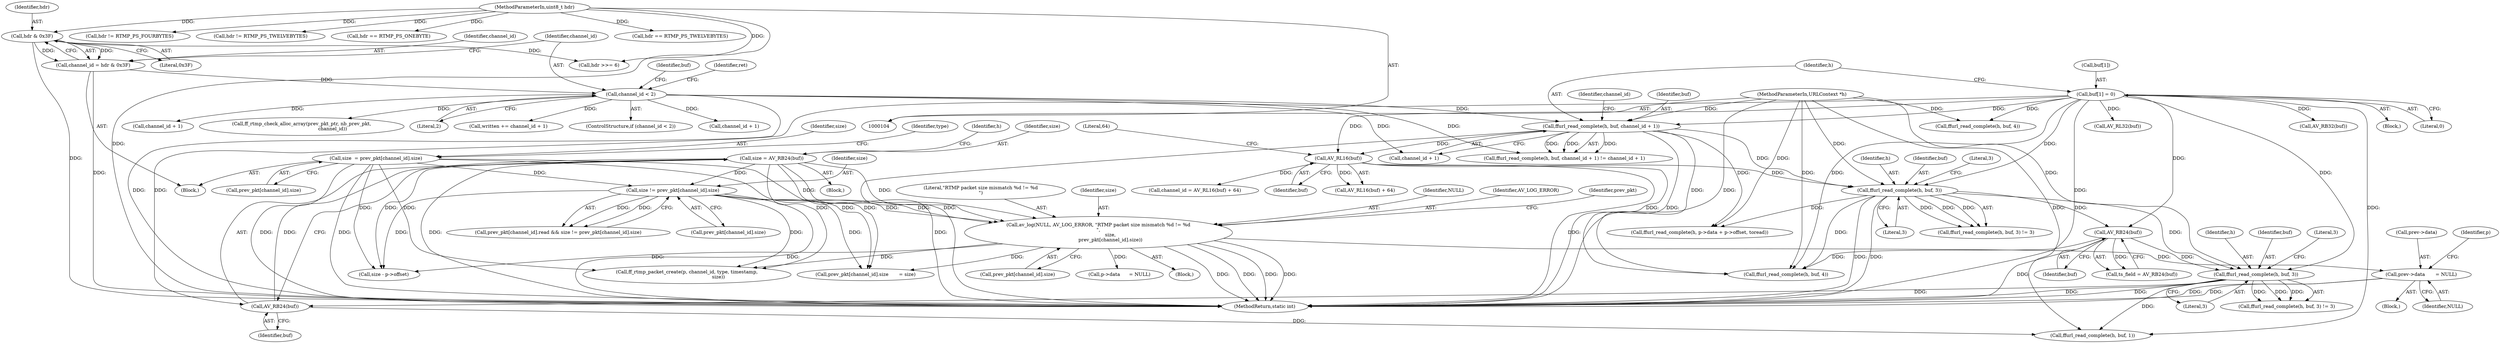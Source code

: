 digraph "0_FFmpeg_7d57ca4d9a75562fa32e40766211de150f8b3ee7@pointer" {
"1000493" [label="(Call,prev->data       = NULL)"];
"1000352" [label="(Call,av_log(NULL, AV_LOG_ERROR, \"RTMP packet size mismatch %d != %d\n\",\n                size,\n                prev_pkt[channel_id].size))"];
"1000259" [label="(Call,size = AV_RB24(buf))"];
"1000261" [label="(Call,AV_RB24(buf))"];
"1000141" [label="(Call,buf[1] = 0)"];
"1000248" [label="(Call,ffurl_read_complete(h, buf, 3))"];
"1000226" [label="(Call,ffurl_read_complete(h, buf, 3))"];
"1000148" [label="(Call,ffurl_read_complete(h, buf, channel_id + 1))"];
"1000105" [label="(MethodParameterIn,URLContext *h)"];
"1000137" [label="(Call,channel_id < 2)"];
"1000131" [label="(Call,channel_id = hdr & 0x3F)"];
"1000133" [label="(Call,hdr & 0x3F)"];
"1000110" [label="(MethodParameterIn,uint8_t hdr)"];
"1000168" [label="(Call,AV_RL16(buf))"];
"1000239" [label="(Call,AV_RB24(buf))"];
"1000186" [label="(Call,size  = prev_pkt[channel_id].size)"];
"1000344" [label="(Call,size != prev_pkt[channel_id].size)"];
"1000353" [label="(Identifier,NULL)"];
"1000143" [label="(Identifier,buf)"];
"1000420" [label="(Block,)"];
"1000261" [label="(Call,AV_RB24(buf))"];
"1000354" [label="(Identifier,AV_LOG_ERROR)"];
"1000281" [label="(Call,hdr == RTMP_PS_TWELVEBYTES)"];
"1000187" [label="(Identifier,size)"];
"1000135" [label="(Literal,0x3F)"];
"1000265" [label="(Call,ffurl_read_complete(h, buf, 1))"];
"1000111" [label="(Block,)"];
"1000155" [label="(Identifier,channel_id)"];
"1000608" [label="(Call,p->data      = NULL)"];
"1000386" [label="(Call,ff_rtmp_packet_create(p, channel_id, type, timestamp,\n                                          size))"];
"1000140" [label="(Block,)"];
"1000252" [label="(Literal,3)"];
"1000145" [label="(Literal,0)"];
"1000494" [label="(Call,prev->data)"];
"1000300" [label="(Call,AV_RL32(buf))"];
"1000533" [label="(Call,size - p->offset)"];
"1000493" [label="(Call,prev->data       = NULL)"];
"1000346" [label="(Call,prev_pkt[channel_id].size)"];
"1000365" [label="(Identifier,prev_pkt)"];
"1000186" [label="(Call,size  = prev_pkt[channel_id].size)"];
"1000160" [label="(Call,written += channel_id + 1)"];
"1000545" [label="(Call,ffurl_read_complete(h, p->data + p->offset, toread))"];
"1000228" [label="(Identifier,buf)"];
"1000165" [label="(Call,channel_id = AV_RL16(buf) + 64)"];
"1000260" [label="(Identifier,size)"];
"1000226" [label="(Call,ffurl_read_complete(h, buf, 3))"];
"1000194" [label="(Identifier,type)"];
"1000137" [label="(Call,channel_id < 2)"];
"1000245" [label="(Block,)"];
"1000162" [label="(Call,channel_id + 1)"];
"1000225" [label="(Call,ffurl_read_complete(h, buf, 3) != 3)"];
"1000345" [label="(Identifier,size)"];
"1000344" [label="(Call,size != prev_pkt[channel_id].size)"];
"1000175" [label="(Call,ff_rtmp_check_alloc_array(prev_pkt_ptr, nb_prev_pkt,\n                                         channel_id))"];
"1000242" [label="(Call,hdr != RTMP_PS_FOURBYTES)"];
"1000262" [label="(Identifier,buf)"];
"1000229" [label="(Literal,3)"];
"1000151" [label="(Call,channel_id + 1)"];
"1000248" [label="(Call,ffurl_read_complete(h, buf, 3))"];
"1000132" [label="(Identifier,channel_id)"];
"1000105" [label="(MethodParameterIn,URLContext *h)"];
"1000251" [label="(Literal,3)"];
"1000131" [label="(Call,channel_id = hdr & 0x3F)"];
"1000230" [label="(Literal,3)"];
"1000150" [label="(Identifier,buf)"];
"1000169" [label="(Identifier,buf)"];
"1000227" [label="(Identifier,h)"];
"1000134" [label="(Identifier,hdr)"];
"1000497" [label="(Identifier,NULL)"];
"1000249" [label="(Identifier,h)"];
"1000174" [label="(Identifier,ret)"];
"1000327" [label="(Call,hdr != RTMP_PS_TWELVEBYTES)"];
"1000250" [label="(Identifier,buf)"];
"1000141" [label="(Call,buf[1] = 0)"];
"1000188" [label="(Call,prev_pkt[channel_id].size)"];
"1000247" [label="(Call,ffurl_read_complete(h, buf, 3) != 3)"];
"1000110" [label="(MethodParameterIn,uint8_t hdr)"];
"1000148" [label="(Call,ffurl_read_complete(h, buf, channel_id + 1))"];
"1000351" [label="(Block,)"];
"1000167" [label="(Call,AV_RL16(buf) + 64)"];
"1000627" [label="(MethodReturn,static int)"];
"1000309" [label="(Call,ffurl_read_complete(h, buf, 4))"];
"1000139" [label="(Literal,2)"];
"1000319" [label="(Call,AV_RB32(buf))"];
"1000357" [label="(Call,prev_pkt[channel_id].size)"];
"1000211" [label="(Call,hdr == RTMP_PS_ONEBYTE)"];
"1000352" [label="(Call,av_log(NULL, AV_LOG_ERROR, \"RTMP packet size mismatch %d != %d\n\",\n                size,\n                prev_pkt[channel_id].size))"];
"1000207" [label="(Call,hdr >>= 6)"];
"1000136" [label="(ControlStructure,if (channel_id < 2))"];
"1000266" [label="(Identifier,h)"];
"1000170" [label="(Literal,64)"];
"1000133" [label="(Call,hdr & 0x3F)"];
"1000142" [label="(Call,buf[1])"];
"1000500" [label="(Identifier,p)"];
"1000338" [label="(Call,prev_pkt[channel_id].read && size != prev_pkt[channel_id].size)"];
"1000355" [label="(Literal,\"RTMP packet size mismatch %d != %d\n\")"];
"1000287" [label="(Call,ffurl_read_complete(h, buf, 4))"];
"1000237" [label="(Call,ts_field = AV_RB24(buf))"];
"1000168" [label="(Call,AV_RL16(buf))"];
"1000138" [label="(Identifier,channel_id)"];
"1000154" [label="(Call,channel_id + 1)"];
"1000149" [label="(Identifier,h)"];
"1000259" [label="(Call,size = AV_RB24(buf))"];
"1000517" [label="(Call,prev_pkt[channel_id].size       = size)"];
"1000356" [label="(Identifier,size)"];
"1000147" [label="(Call,ffurl_read_complete(h, buf, channel_id + 1) != channel_id + 1)"];
"1000240" [label="(Identifier,buf)"];
"1000239" [label="(Call,AV_RB24(buf))"];
"1000493" -> "1000420"  [label="AST: "];
"1000493" -> "1000497"  [label="CFG: "];
"1000494" -> "1000493"  [label="AST: "];
"1000497" -> "1000493"  [label="AST: "];
"1000500" -> "1000493"  [label="CFG: "];
"1000493" -> "1000627"  [label="DDG: "];
"1000493" -> "1000627"  [label="DDG: "];
"1000352" -> "1000493"  [label="DDG: "];
"1000352" -> "1000351"  [label="AST: "];
"1000352" -> "1000357"  [label="CFG: "];
"1000353" -> "1000352"  [label="AST: "];
"1000354" -> "1000352"  [label="AST: "];
"1000355" -> "1000352"  [label="AST: "];
"1000356" -> "1000352"  [label="AST: "];
"1000357" -> "1000352"  [label="AST: "];
"1000365" -> "1000352"  [label="CFG: "];
"1000352" -> "1000627"  [label="DDG: "];
"1000352" -> "1000627"  [label="DDG: "];
"1000352" -> "1000627"  [label="DDG: "];
"1000352" -> "1000627"  [label="DDG: "];
"1000259" -> "1000352"  [label="DDG: "];
"1000186" -> "1000352"  [label="DDG: "];
"1000344" -> "1000352"  [label="DDG: "];
"1000344" -> "1000352"  [label="DDG: "];
"1000352" -> "1000386"  [label="DDG: "];
"1000352" -> "1000517"  [label="DDG: "];
"1000352" -> "1000533"  [label="DDG: "];
"1000352" -> "1000608"  [label="DDG: "];
"1000259" -> "1000245"  [label="AST: "];
"1000259" -> "1000261"  [label="CFG: "];
"1000260" -> "1000259"  [label="AST: "];
"1000261" -> "1000259"  [label="AST: "];
"1000266" -> "1000259"  [label="CFG: "];
"1000259" -> "1000627"  [label="DDG: "];
"1000259" -> "1000627"  [label="DDG: "];
"1000261" -> "1000259"  [label="DDG: "];
"1000259" -> "1000344"  [label="DDG: "];
"1000259" -> "1000386"  [label="DDG: "];
"1000259" -> "1000517"  [label="DDG: "];
"1000259" -> "1000533"  [label="DDG: "];
"1000261" -> "1000262"  [label="CFG: "];
"1000262" -> "1000261"  [label="AST: "];
"1000141" -> "1000261"  [label="DDG: "];
"1000248" -> "1000261"  [label="DDG: "];
"1000261" -> "1000265"  [label="DDG: "];
"1000141" -> "1000140"  [label="AST: "];
"1000141" -> "1000145"  [label="CFG: "];
"1000142" -> "1000141"  [label="AST: "];
"1000145" -> "1000141"  [label="AST: "];
"1000149" -> "1000141"  [label="CFG: "];
"1000141" -> "1000627"  [label="DDG: "];
"1000141" -> "1000148"  [label="DDG: "];
"1000141" -> "1000168"  [label="DDG: "];
"1000141" -> "1000226"  [label="DDG: "];
"1000141" -> "1000239"  [label="DDG: "];
"1000141" -> "1000248"  [label="DDG: "];
"1000141" -> "1000265"  [label="DDG: "];
"1000141" -> "1000287"  [label="DDG: "];
"1000141" -> "1000300"  [label="DDG: "];
"1000141" -> "1000309"  [label="DDG: "];
"1000141" -> "1000319"  [label="DDG: "];
"1000248" -> "1000247"  [label="AST: "];
"1000248" -> "1000251"  [label="CFG: "];
"1000249" -> "1000248"  [label="AST: "];
"1000250" -> "1000248"  [label="AST: "];
"1000251" -> "1000248"  [label="AST: "];
"1000252" -> "1000248"  [label="CFG: "];
"1000248" -> "1000627"  [label="DDG: "];
"1000248" -> "1000627"  [label="DDG: "];
"1000248" -> "1000247"  [label="DDG: "];
"1000248" -> "1000247"  [label="DDG: "];
"1000248" -> "1000247"  [label="DDG: "];
"1000226" -> "1000248"  [label="DDG: "];
"1000105" -> "1000248"  [label="DDG: "];
"1000239" -> "1000248"  [label="DDG: "];
"1000248" -> "1000265"  [label="DDG: "];
"1000226" -> "1000225"  [label="AST: "];
"1000226" -> "1000229"  [label="CFG: "];
"1000227" -> "1000226"  [label="AST: "];
"1000228" -> "1000226"  [label="AST: "];
"1000229" -> "1000226"  [label="AST: "];
"1000230" -> "1000226"  [label="CFG: "];
"1000226" -> "1000627"  [label="DDG: "];
"1000226" -> "1000627"  [label="DDG: "];
"1000226" -> "1000225"  [label="DDG: "];
"1000226" -> "1000225"  [label="DDG: "];
"1000226" -> "1000225"  [label="DDG: "];
"1000148" -> "1000226"  [label="DDG: "];
"1000105" -> "1000226"  [label="DDG: "];
"1000168" -> "1000226"  [label="DDG: "];
"1000226" -> "1000239"  [label="DDG: "];
"1000226" -> "1000309"  [label="DDG: "];
"1000226" -> "1000545"  [label="DDG: "];
"1000148" -> "1000147"  [label="AST: "];
"1000148" -> "1000151"  [label="CFG: "];
"1000149" -> "1000148"  [label="AST: "];
"1000150" -> "1000148"  [label="AST: "];
"1000151" -> "1000148"  [label="AST: "];
"1000155" -> "1000148"  [label="CFG: "];
"1000148" -> "1000627"  [label="DDG: "];
"1000148" -> "1000627"  [label="DDG: "];
"1000148" -> "1000147"  [label="DDG: "];
"1000148" -> "1000147"  [label="DDG: "];
"1000148" -> "1000147"  [label="DDG: "];
"1000105" -> "1000148"  [label="DDG: "];
"1000137" -> "1000148"  [label="DDG: "];
"1000148" -> "1000168"  [label="DDG: "];
"1000148" -> "1000309"  [label="DDG: "];
"1000148" -> "1000545"  [label="DDG: "];
"1000105" -> "1000104"  [label="AST: "];
"1000105" -> "1000627"  [label="DDG: "];
"1000105" -> "1000265"  [label="DDG: "];
"1000105" -> "1000287"  [label="DDG: "];
"1000105" -> "1000309"  [label="DDG: "];
"1000105" -> "1000545"  [label="DDG: "];
"1000137" -> "1000136"  [label="AST: "];
"1000137" -> "1000139"  [label="CFG: "];
"1000138" -> "1000137"  [label="AST: "];
"1000139" -> "1000137"  [label="AST: "];
"1000143" -> "1000137"  [label="CFG: "];
"1000174" -> "1000137"  [label="CFG: "];
"1000137" -> "1000627"  [label="DDG: "];
"1000131" -> "1000137"  [label="DDG: "];
"1000137" -> "1000151"  [label="DDG: "];
"1000137" -> "1000147"  [label="DDG: "];
"1000137" -> "1000154"  [label="DDG: "];
"1000137" -> "1000160"  [label="DDG: "];
"1000137" -> "1000162"  [label="DDG: "];
"1000137" -> "1000175"  [label="DDG: "];
"1000131" -> "1000111"  [label="AST: "];
"1000131" -> "1000133"  [label="CFG: "];
"1000132" -> "1000131"  [label="AST: "];
"1000133" -> "1000131"  [label="AST: "];
"1000138" -> "1000131"  [label="CFG: "];
"1000131" -> "1000627"  [label="DDG: "];
"1000133" -> "1000131"  [label="DDG: "];
"1000133" -> "1000131"  [label="DDG: "];
"1000133" -> "1000135"  [label="CFG: "];
"1000134" -> "1000133"  [label="AST: "];
"1000135" -> "1000133"  [label="AST: "];
"1000133" -> "1000627"  [label="DDG: "];
"1000110" -> "1000133"  [label="DDG: "];
"1000133" -> "1000207"  [label="DDG: "];
"1000110" -> "1000104"  [label="AST: "];
"1000110" -> "1000627"  [label="DDG: "];
"1000110" -> "1000207"  [label="DDG: "];
"1000110" -> "1000211"  [label="DDG: "];
"1000110" -> "1000242"  [label="DDG: "];
"1000110" -> "1000281"  [label="DDG: "];
"1000110" -> "1000327"  [label="DDG: "];
"1000168" -> "1000167"  [label="AST: "];
"1000168" -> "1000169"  [label="CFG: "];
"1000169" -> "1000168"  [label="AST: "];
"1000170" -> "1000168"  [label="CFG: "];
"1000168" -> "1000627"  [label="DDG: "];
"1000168" -> "1000165"  [label="DDG: "];
"1000168" -> "1000167"  [label="DDG: "];
"1000168" -> "1000309"  [label="DDG: "];
"1000239" -> "1000237"  [label="AST: "];
"1000239" -> "1000240"  [label="CFG: "];
"1000240" -> "1000239"  [label="AST: "];
"1000237" -> "1000239"  [label="CFG: "];
"1000239" -> "1000627"  [label="DDG: "];
"1000239" -> "1000237"  [label="DDG: "];
"1000239" -> "1000309"  [label="DDG: "];
"1000186" -> "1000111"  [label="AST: "];
"1000186" -> "1000188"  [label="CFG: "];
"1000187" -> "1000186"  [label="AST: "];
"1000188" -> "1000186"  [label="AST: "];
"1000194" -> "1000186"  [label="CFG: "];
"1000186" -> "1000627"  [label="DDG: "];
"1000186" -> "1000627"  [label="DDG: "];
"1000186" -> "1000344"  [label="DDG: "];
"1000186" -> "1000386"  [label="DDG: "];
"1000186" -> "1000517"  [label="DDG: "];
"1000186" -> "1000533"  [label="DDG: "];
"1000344" -> "1000338"  [label="AST: "];
"1000344" -> "1000346"  [label="CFG: "];
"1000345" -> "1000344"  [label="AST: "];
"1000346" -> "1000344"  [label="AST: "];
"1000338" -> "1000344"  [label="CFG: "];
"1000344" -> "1000627"  [label="DDG: "];
"1000344" -> "1000338"  [label="DDG: "];
"1000344" -> "1000338"  [label="DDG: "];
"1000344" -> "1000386"  [label="DDG: "];
"1000344" -> "1000517"  [label="DDG: "];
"1000344" -> "1000533"  [label="DDG: "];
}
